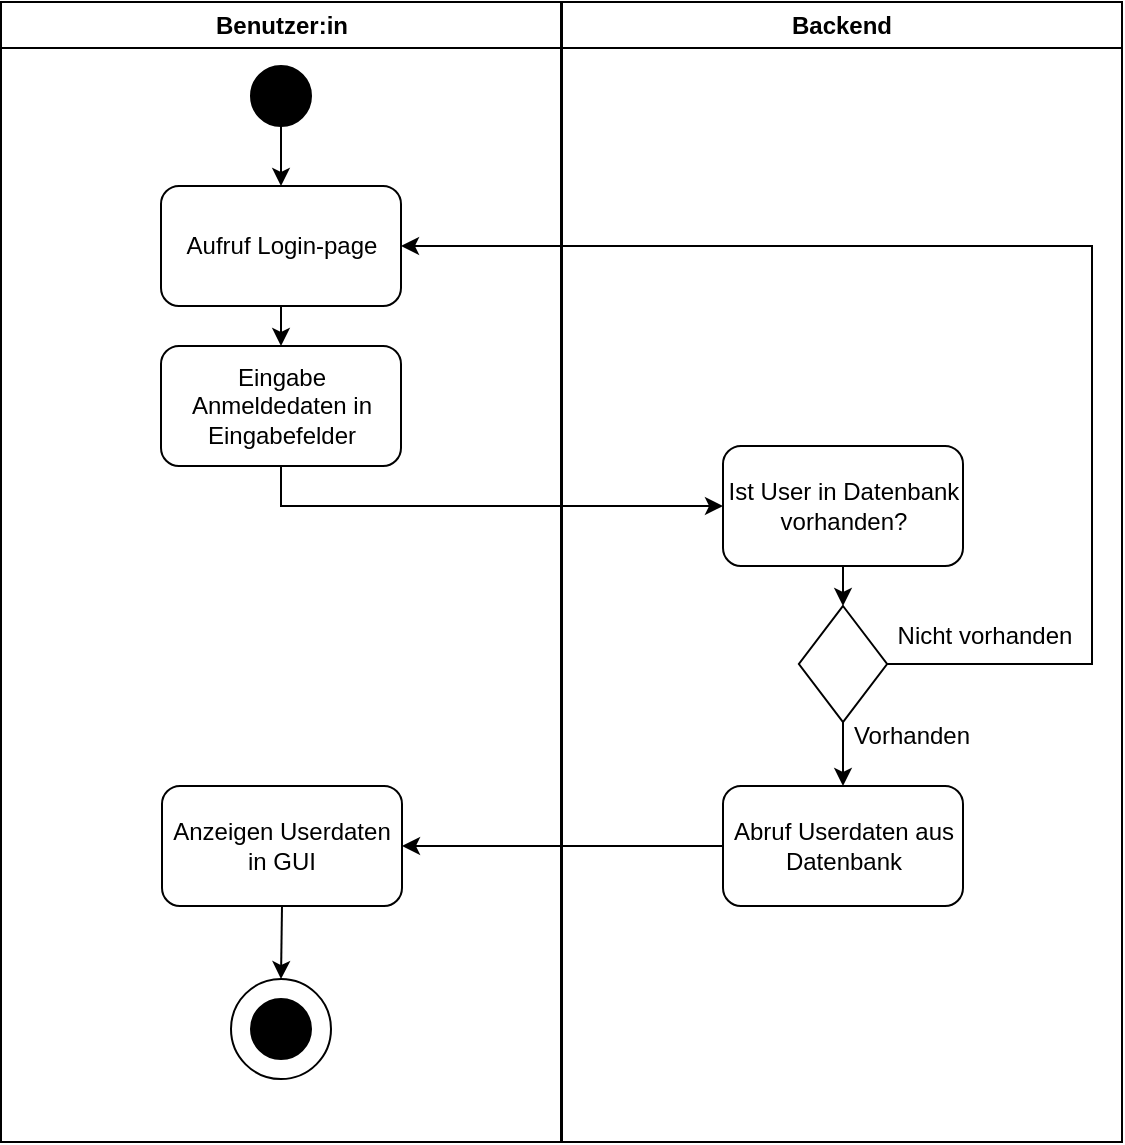 <mxfile version="28.2.7">
  <diagram name="Page-1" id="e7e014a7-5840-1c2e-5031-d8a46d1fe8dd">
    <mxGraphModel grid="1" page="1" gridSize="10" guides="1" tooltips="1" connect="1" arrows="1" fold="1" pageScale="1" pageWidth="1169" pageHeight="826" background="none" math="0" shadow="0">
      <root>
        <mxCell id="0" />
        <mxCell id="1" parent="0" />
        <mxCell id="2" value="Benutzer:in" style="swimlane;whiteSpace=wrap" vertex="1" parent="1">
          <mxGeometry x="164.5" y="128" width="280" height="570" as="geometry" />
        </mxCell>
        <mxCell id="wp6rg9aiHbin4Tzr1JVs-48" style="edgeStyle=orthogonalEdgeStyle;rounded=0;orthogonalLoop=1;jettySize=auto;html=1;exitX=0.5;exitY=1;exitDx=0;exitDy=0;entryX=0.5;entryY=0;entryDx=0;entryDy=0;" edge="1" parent="2" source="wp6rg9aiHbin4Tzr1JVs-41" target="wp6rg9aiHbin4Tzr1JVs-46">
          <mxGeometry relative="1" as="geometry" />
        </mxCell>
        <mxCell id="wp6rg9aiHbin4Tzr1JVs-41" value="" style="ellipse;whiteSpace=wrap;html=1;aspect=fixed;fillColor=#000000;" vertex="1" parent="2">
          <mxGeometry x="125" y="32" width="30" height="30" as="geometry" />
        </mxCell>
        <mxCell id="wp6rg9aiHbin4Tzr1JVs-42" value="Eingabe Anmeldedaten in Eingabefelder" style="rounded=1;whiteSpace=wrap;html=1;" vertex="1" parent="2">
          <mxGeometry x="80" y="172" width="120" height="60" as="geometry" />
        </mxCell>
        <mxCell id="wp6rg9aiHbin4Tzr1JVs-47" style="edgeStyle=orthogonalEdgeStyle;rounded=0;orthogonalLoop=1;jettySize=auto;html=1;exitX=0.5;exitY=1;exitDx=0;exitDy=0;entryX=0.5;entryY=0;entryDx=0;entryDy=0;" edge="1" parent="2" source="wp6rg9aiHbin4Tzr1JVs-46" target="wp6rg9aiHbin4Tzr1JVs-42">
          <mxGeometry relative="1" as="geometry" />
        </mxCell>
        <mxCell id="wp6rg9aiHbin4Tzr1JVs-46" value="Aufruf Login-page" style="rounded=1;whiteSpace=wrap;html=1;" vertex="1" parent="2">
          <mxGeometry x="80" y="92" width="120" height="60" as="geometry" />
        </mxCell>
        <mxCell id="wp6rg9aiHbin4Tzr1JVs-60" style="edgeStyle=orthogonalEdgeStyle;rounded=0;orthogonalLoop=1;jettySize=auto;html=1;exitX=0.5;exitY=1;exitDx=0;exitDy=0;entryX=0.5;entryY=0;entryDx=0;entryDy=0;" edge="1" parent="2" source="wp6rg9aiHbin4Tzr1JVs-56" target="wp6rg9aiHbin4Tzr1JVs-59">
          <mxGeometry relative="1" as="geometry" />
        </mxCell>
        <mxCell id="wp6rg9aiHbin4Tzr1JVs-56" value="Anzeigen Userdaten in GUI" style="rounded=1;whiteSpace=wrap;html=1;" vertex="1" parent="2">
          <mxGeometry x="80.5" y="392" width="120" height="60" as="geometry" />
        </mxCell>
        <mxCell id="wp6rg9aiHbin4Tzr1JVs-59" value="" style="ellipse;whiteSpace=wrap;html=1;aspect=fixed;" vertex="1" parent="2">
          <mxGeometry x="115" y="488.5" width="50" height="50" as="geometry" />
        </mxCell>
        <mxCell id="wp6rg9aiHbin4Tzr1JVs-58" value="" style="ellipse;whiteSpace=wrap;html=1;aspect=fixed;fillColor=#000000;" vertex="1" parent="2">
          <mxGeometry x="125" y="498.5" width="30" height="30" as="geometry" />
        </mxCell>
        <mxCell id="3" value="Backend" style="swimlane;whiteSpace=wrap" vertex="1" parent="1">
          <mxGeometry x="445" y="128" width="280" height="570" as="geometry" />
        </mxCell>
        <mxCell id="wp6rg9aiHbin4Tzr1JVs-50" style="edgeStyle=orthogonalEdgeStyle;rounded=0;orthogonalLoop=1;jettySize=auto;html=1;exitX=0.5;exitY=1;exitDx=0;exitDy=0;entryX=0.5;entryY=0;entryDx=0;entryDy=0;" edge="1" parent="3" source="wp6rg9aiHbin4Tzr1JVs-44" target="wp6rg9aiHbin4Tzr1JVs-49">
          <mxGeometry relative="1" as="geometry" />
        </mxCell>
        <mxCell id="wp6rg9aiHbin4Tzr1JVs-44" value="Ist User in Datenbank vorhanden?" style="rounded=1;whiteSpace=wrap;html=1;" vertex="1" parent="3">
          <mxGeometry x="80.5" y="222" width="120" height="60" as="geometry" />
        </mxCell>
        <mxCell id="wp6rg9aiHbin4Tzr1JVs-54" style="edgeStyle=orthogonalEdgeStyle;rounded=0;orthogonalLoop=1;jettySize=auto;html=1;exitX=0.5;exitY=1;exitDx=0;exitDy=0;entryX=0.5;entryY=0;entryDx=0;entryDy=0;" edge="1" parent="3" source="wp6rg9aiHbin4Tzr1JVs-49" target="wp6rg9aiHbin4Tzr1JVs-53">
          <mxGeometry relative="1" as="geometry" />
        </mxCell>
        <mxCell id="wp6rg9aiHbin4Tzr1JVs-49" value="" style="rhombus;whiteSpace=wrap;html=1;" vertex="1" parent="3">
          <mxGeometry x="118.44" y="302" width="44.12" height="58" as="geometry" />
        </mxCell>
        <mxCell id="wp6rg9aiHbin4Tzr1JVs-52" value="Nicht vorhanden" style="text;html=1;whiteSpace=wrap;strokeColor=none;fillColor=none;align=center;verticalAlign=middle;rounded=0;" vertex="1" parent="3">
          <mxGeometry x="162.56" y="302" width="97.44" height="30" as="geometry" />
        </mxCell>
        <mxCell id="wp6rg9aiHbin4Tzr1JVs-53" value="Abruf Userdaten aus Datenbank" style="rounded=1;whiteSpace=wrap;html=1;" vertex="1" parent="3">
          <mxGeometry x="80.5" y="392" width="120" height="60" as="geometry" />
        </mxCell>
        <mxCell id="wp6rg9aiHbin4Tzr1JVs-55" value="Vorhanden" style="text;html=1;whiteSpace=wrap;strokeColor=none;fillColor=none;align=center;verticalAlign=middle;rounded=0;" vertex="1" parent="3">
          <mxGeometry x="145" y="352" width="60" height="30" as="geometry" />
        </mxCell>
        <mxCell id="wp6rg9aiHbin4Tzr1JVs-45" style="edgeStyle=orthogonalEdgeStyle;rounded=0;orthogonalLoop=1;jettySize=auto;html=1;exitX=0.5;exitY=1;exitDx=0;exitDy=0;entryX=0;entryY=0.5;entryDx=0;entryDy=0;" edge="1" parent="1" source="wp6rg9aiHbin4Tzr1JVs-42" target="wp6rg9aiHbin4Tzr1JVs-44">
          <mxGeometry relative="1" as="geometry" />
        </mxCell>
        <mxCell id="wp6rg9aiHbin4Tzr1JVs-51" style="edgeStyle=orthogonalEdgeStyle;rounded=0;orthogonalLoop=1;jettySize=auto;html=1;exitX=1;exitY=0.5;exitDx=0;exitDy=0;entryX=1;entryY=0.5;entryDx=0;entryDy=0;" edge="1" parent="1" source="wp6rg9aiHbin4Tzr1JVs-49" target="wp6rg9aiHbin4Tzr1JVs-46">
          <mxGeometry relative="1" as="geometry">
            <Array as="points">
              <mxPoint x="710" y="459" />
              <mxPoint x="710" y="250" />
            </Array>
          </mxGeometry>
        </mxCell>
        <mxCell id="wp6rg9aiHbin4Tzr1JVs-57" style="edgeStyle=orthogonalEdgeStyle;rounded=0;orthogonalLoop=1;jettySize=auto;html=1;exitX=0;exitY=0.5;exitDx=0;exitDy=0;entryX=1;entryY=0.5;entryDx=0;entryDy=0;" edge="1" parent="1" source="wp6rg9aiHbin4Tzr1JVs-53" target="wp6rg9aiHbin4Tzr1JVs-56">
          <mxGeometry relative="1" as="geometry" />
        </mxCell>
      </root>
    </mxGraphModel>
  </diagram>
</mxfile>
